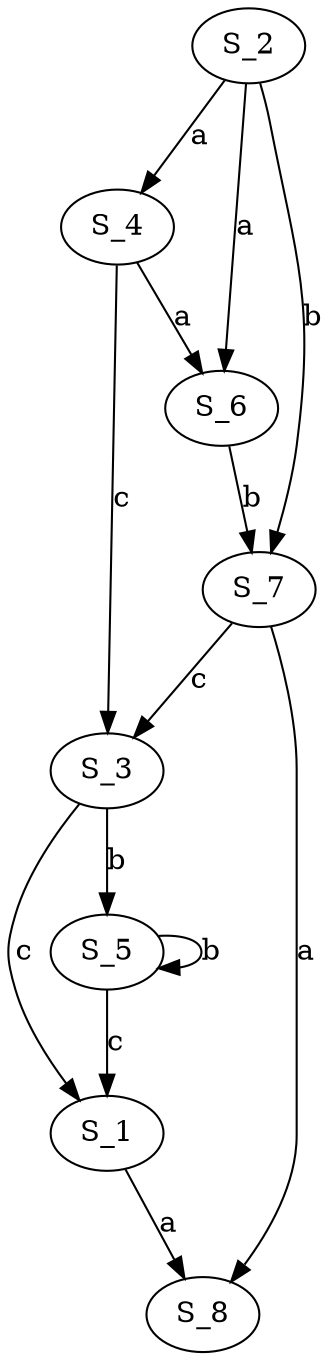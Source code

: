 strict digraph  {
    S_1 -> S_8 [ label = a ];
    S_2 -> S_4 [ label = a ];
    S_2 -> S_6 [ label = a ];
    S_2 -> S_7 [ label = b ];
    S_3 -> S_1 [ label = c ];
    S_3 -> S_5 [ label = b ];
    S_4 -> S_3 [ label = c ];
    S_4 -> S_6 [ label = a ];
    S_5 -> S_1 [ label = c ];
    S_5 -> S_5 [ label = b ];
    S_6 -> S_7 [ label = b ];
    S_7 -> S_3 [ label = c ];
    S_7 -> S_8 [ label = a ];
}
